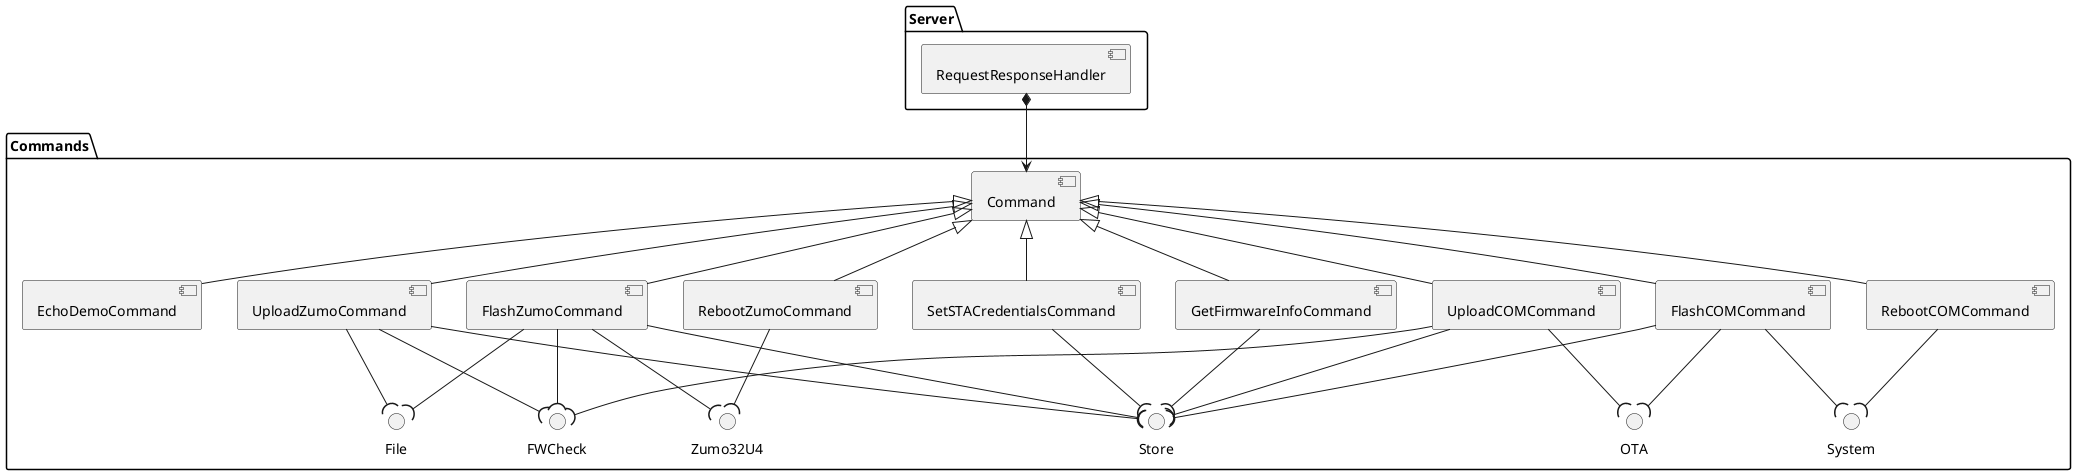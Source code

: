 @startuml
package Server {
    component "RequestResponseHandler" as RequestResponseHandler
}

package Commands {
    interface "OTA" as ota
    interface "FWCheck" as FWCheck
    interface "File" as File
    interface "Store" as Store
    interface "Zumo32U4" as Zumo32U4
    interface "System" as System

    component Command
    component "EchoDemoCommand" as echodemocommand
    component "UploadZumoCommand" as uploadzumoservice
    component "FlashZumoCommand" as flashzumoservice
    component "SetSTACredentialsCommand" as credconfig
    component "RebootZumoCommand" as resetzumoservice
    component "RebootCOMCommand" as resetcomplatforomservice
    component "UploadCOMCommand" as uploadcomfirmware
    component "FlashCOMCommand" as flashcomfirmware
    component "GetFirmwareInfoCommand" as getfirmwareinfo

    Command <|-- echodemocommand
    Command <|-- uploadzumoservice
    Command <|-- flashzumoservice
    Command <|-- credconfig
    Command <|-- resetzumoservice
    Command <|-- resetcomplatforomservice
    Command <|-- uploadcomfirmware
    Command <|-- flashcomfirmware
    Command <|-- getfirmwareinfo
    RequestResponseHandler *--> Command

    uploadzumoservice -down-(File
    uploadzumoservice -down-(Store
    uploadzumoservice -down-(FWCheck
    uploadcomfirmware -down-(ota
    uploadcomfirmware -down-(Store
    uploadcomfirmware -down-(FWCheck
    flashcomfirmware -down-(ota
    flashcomfirmware -down-(Store
    flashcomfirmware -down-(System
    credconfig -down-(Store
    flashzumoservice -down-(FWCheck
    flashzumoservice -down-(File
    flashzumoservice -down-(Store
    flashzumoservice -down-(Zumo32U4
    resetzumoservice -down-(Zumo32U4
    resetcomplatforomservice -down-(System
    getfirmwareinfo -down-(Store
}
@enduml
